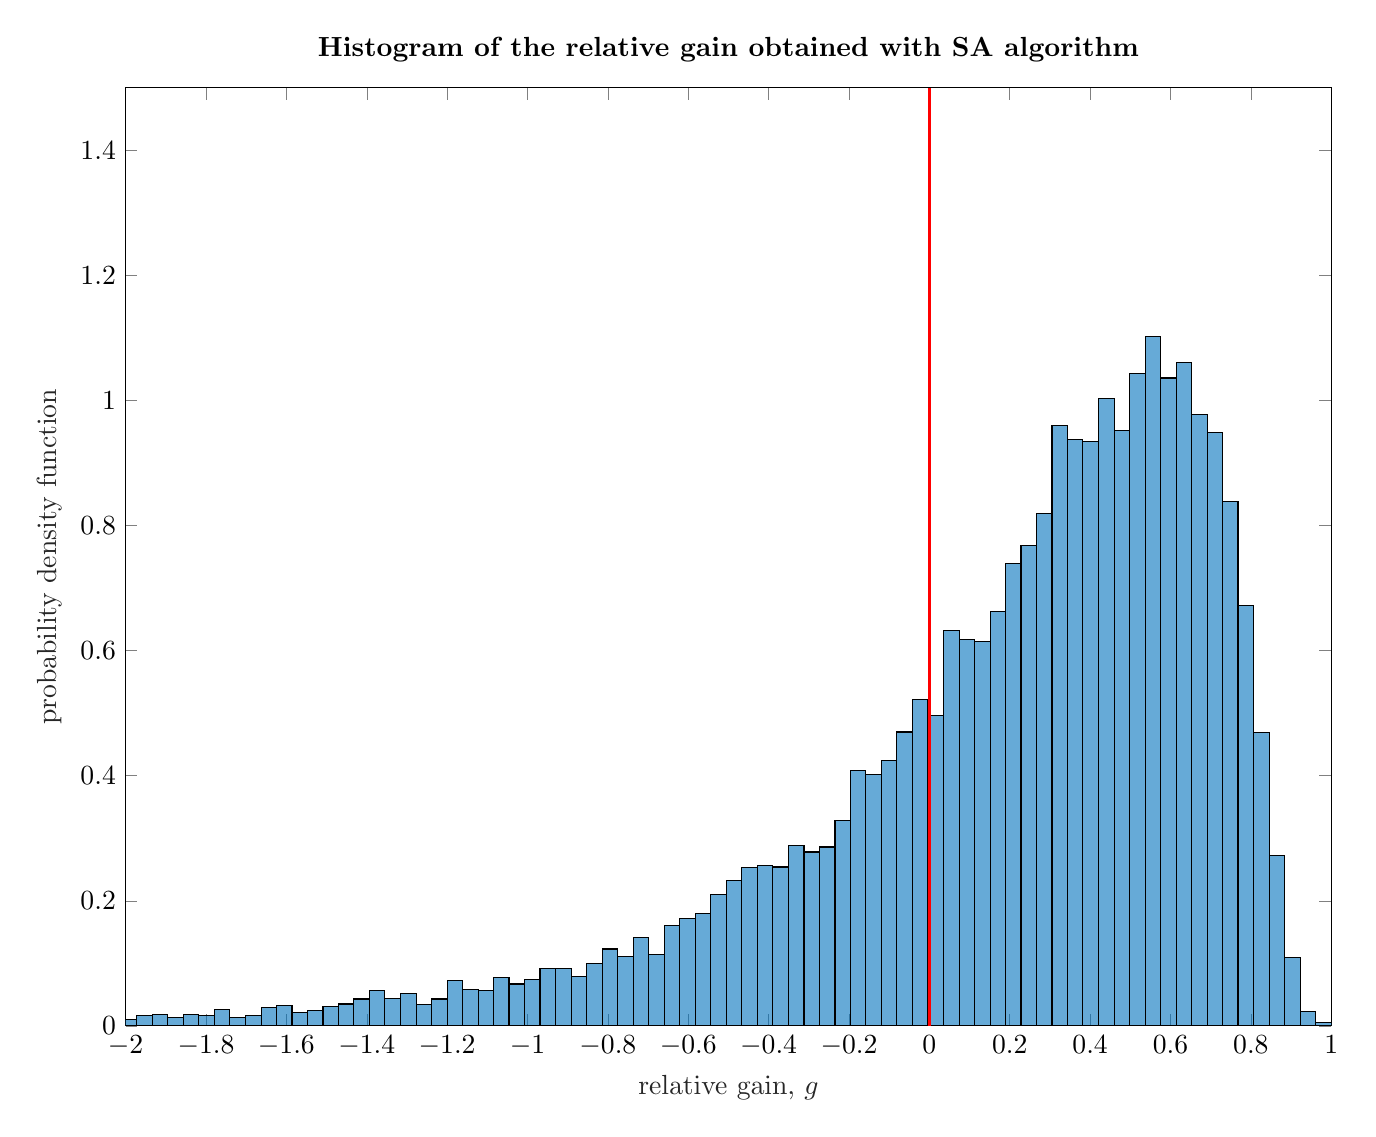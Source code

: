 % This file was created by matlab2tikz.
%
%The latest updates can be retrieved from
%  http://www.mathworks.com/matlabcentral/fileexchange/22022-matlab2tikz-matlab2tikz
%where you can also make suggestions and rate matlab2tikz.
%
\definecolor{mycolor1}{rgb}{0.0,0.447,0.741}%
%
\begin{tikzpicture}

\begin{axis}[%
width=6.028in,
height=4.69in,
at={(1.011in,0.706in)},
scale only axis,
xmin=-2,
xmax=1,
xlabel style={font=\color{white!15!black}},
xlabel={relative gain, $g$},
ymin=0,
ymax=1.5,
ylabel style={font=\color{white!15!black}},
ylabel={probability density function},
axis background/.style={fill=white},
title style={font=\bfseries},
title={Histogram of the relative gain obtained with SA algorithm}
]
\addplot[ybar interval, fill=mycolor1, fill opacity=0.6, draw=black, area legend] table[row sep=crcr] {%
x	y\\
-6.72	0.001\\
-6.681	0\\
-6.643	0\\
-6.604	0\\
-6.566	0.001\\
-6.527	0\\
-6.488	0\\
-6.45	0\\
-6.411	0\\
-6.373	0\\
-6.334	0\\
-6.295	0\\
-6.257	0\\
-6.218	0\\
-6.18	0\\
-6.141	0\\
-6.102	0\\
-6.064	0\\
-6.025	0\\
-5.987	0\\
-5.948	0.001\\
-5.909	0\\
-5.871	0\\
-5.832	0\\
-5.794	0\\
-5.755	0\\
-5.716	0\\
-5.678	0\\
-5.639	0\\
-5.601	0\\
-5.562	0\\
-5.523	0\\
-5.485	0\\
-5.446	0\\
-5.408	0\\
-5.369	0\\
-5.33	0\\
-5.292	0\\
-5.253	0\\
-5.215	0\\
-5.176	0\\
-5.137	0\\
-5.099	0\\
-5.06	0\\
-5.022	0\\
-4.983	0\\
-4.944	0\\
-4.906	0\\
-4.867	0.001\\
-4.829	0.001\\
-4.79	0\\
-4.751	0\\
-4.713	0\\
-4.674	0\\
-4.636	0\\
-4.597	0\\
-4.558	0\\
-4.52	0\\
-4.481	0\\
-4.443	0\\
-4.404	0.001\\
-4.365	0\\
-4.327	0\\
-4.288	0\\
-4.25	0.001\\
-4.211	0\\
-4.172	0\\
-4.134	0\\
-4.095	0\\
-4.057	0\\
-4.018	0\\
-3.979	0.003\\
-3.941	0.001\\
-3.902	0\\
-3.864	0.001\\
-3.825	0.004\\
-3.786	0.003\\
-3.748	0.001\\
-3.709	0\\
-3.671	0\\
-3.632	0.001\\
-3.593	0.003\\
-3.555	0.001\\
-3.516	0\\
-3.478	0.008\\
-3.439	0\\
-3.4	0.003\\
-3.362	0.001\\
-3.323	0.001\\
-3.285	0.005\\
-3.246	0.004\\
-3.207	0.004\\
-3.169	0.005\\
-3.13	0.005\\
-3.092	0\\
-3.053	0.004\\
-3.014	0.003\\
-2.976	0.003\\
-2.937	0.004\\
-2.899	0.009\\
-2.86	0.003\\
-2.821	0.001\\
-2.783	0.001\\
-2.744	0.003\\
-2.706	0.004\\
-2.667	0.001\\
-2.628	0.006\\
-2.59	0.005\\
-2.551	0.005\\
-2.513	0.006\\
-2.474	0.004\\
-2.435	0.01\\
-2.397	0.008\\
-2.358	0.004\\
-2.32	0.008\\
-2.281	0.014\\
-2.242	0.009\\
-2.204	0.009\\
-2.165	0.006\\
-2.127	0.013\\
-2.088	0.014\\
-2.049	0.012\\
-2.011	0.01\\
-1.972	0.016\\
-1.934	0.018\\
-1.895	0.013\\
-1.856	0.018\\
-1.818	0.016\\
-1.779	0.026\\
-1.741	0.014\\
-1.702	0.017\\
-1.663	0.03\\
-1.625	0.032\\
-1.586	0.021\\
-1.548	0.025\\
-1.509	0.031\\
-1.47	0.035\\
-1.432	0.043\\
-1.393	0.056\\
-1.355	0.044\\
-1.316	0.052\\
-1.277	0.034\\
-1.239	0.043\\
-1.2	0.073\\
-1.162	0.058\\
-1.123	0.056\\
-1.084	0.078\\
-1.046	0.067\\
-1.007	0.074\\
-0.969	0.092\\
-0.93	0.092\\
-0.891	0.079\\
-0.853	0.1\\
-0.814	0.123\\
-0.776	0.111\\
-0.737	0.142\\
-0.698	0.114\\
-0.66	0.161\\
-0.621	0.171\\
-0.583	0.179\\
-0.544	0.21\\
-0.505	0.233\\
-0.467	0.253\\
-0.428	0.256\\
-0.39	0.254\\
-0.351	0.289\\
-0.312	0.278\\
-0.274	0.286\\
-0.235	0.328\\
-0.197	0.409\\
-0.158	0.402\\
-0.119	0.425\\
-0.081	0.47\\
-0.042	0.522\\
-0.004	0.496\\
0.035	0.632\\
0.074	0.618\\
0.112	0.615\\
0.151	0.663\\
0.189	0.74\\
0.228	0.768\\
0.267	0.819\\
0.305	0.96\\
0.344	0.937\\
0.382	0.935\\
0.421	1.003\\
0.46	0.952\\
0.498	1.043\\
0.537	1.102\\
0.575	1.036\\
0.614	1.061\\
0.653	0.977\\
0.691	0.949\\
0.73	0.839\\
0.768	0.672\\
0.807	0.469\\
0.846	0.272\\
0.884	0.11\\
0.923	0.023\\
0.961	0.005\\
1	0.005\\
};
\addplot [color=red, line width=1.0pt, forget plot]
  table[row sep=crcr]{%
0	0\\
0	1.5\\
};
\end{axis}
\end{tikzpicture}%